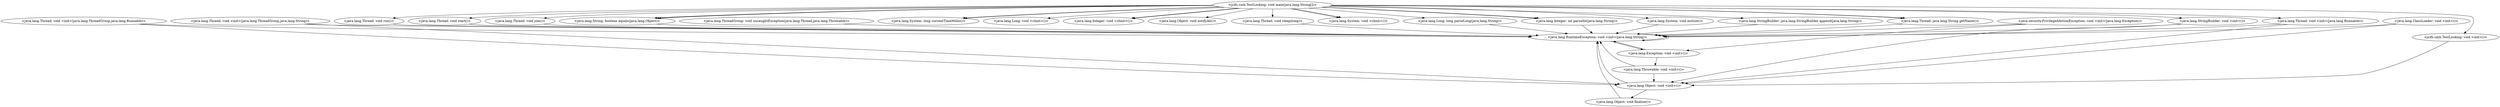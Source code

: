 digraph CallGraph {
"<jcifs.smb.TestLocking: void main(java.lang.String[])>" -> "<java.lang.System: void <clinit>()>";
"<jcifs.smb.TestLocking: void main(java.lang.String[])>" -> "<java.lang.Thread: void sleep(long)>";
"<jcifs.smb.TestLocking: void main(java.lang.String[])>" -> "<java.lang.StringBuilder: void <init>()>";
"<jcifs.smb.TestLocking: void main(java.lang.String[])>" -> "<java.lang.System: long currentTimeMillis()>";
"<jcifs.smb.TestLocking: void main(java.lang.String[])>" -> "<java.lang.Thread: void <init>(java.lang.Runnable)>";
"<jcifs.smb.TestLocking: void main(java.lang.String[])>" -> "<java.lang.Long: long parseLong(java.lang.String)>";
"<jcifs.smb.TestLocking: void main(java.lang.String[])>" -> "<java.lang.Integer: int parseInt(java.lang.String)>";
"<jcifs.smb.TestLocking: void main(java.lang.String[])>" -> "<java.lang.Integer: int parseInt(java.lang.String)>";
"<jcifs.smb.TestLocking: void main(java.lang.String[])>" -> "<java.lang.System: long currentTimeMillis()>";
"<jcifs.smb.TestLocking: void main(java.lang.String[])>" -> "<jcifs.smb.TestLocking: void <init>()>";
"<jcifs.smb.TestLocking: void main(java.lang.String[])>" -> "<java.lang.System: void exit(int)>";
"<jcifs.smb.TestLocking: void main(java.lang.String[])>" -> "<java.lang.Long: void <clinit>()>";
"<jcifs.smb.TestLocking: void main(java.lang.String[])>" -> "<java.lang.Integer: void <clinit>()>";
"<jcifs.smb.TestLocking: void main(java.lang.String[])>" -> "<java.lang.Integer: void <clinit>()>";
"<jcifs.smb.TestLocking: void main(java.lang.String[])>" -> "<java.lang.System: void <clinit>()>";
"<java.lang.ThreadGroup: void uncaughtException(java.lang.Thread,java.lang.Throwable)>" -> "<java.lang.RuntimeException: void <init>(java.lang.String)>";
"<java.lang.ClassLoader: void <init>()>" -> "<java.lang.Object: void <init>()>";
"<java.lang.ClassLoader: void <init>()>" -> "<java.lang.RuntimeException: void <init>(java.lang.String)>";
"<java.security.PrivilegedActionException: void <init>(java.lang.Exception)>" -> "<java.lang.Exception: void <init>()>";
"<java.security.PrivilegedActionException: void <init>(java.lang.Exception)>" -> "<java.lang.RuntimeException: void <init>(java.lang.String)>";
"<java.lang.Thread: void <init>(java.lang.ThreadGroup,java.lang.Runnable)>" -> "<java.lang.Object: void <init>()>";
"<java.lang.Thread: void <init>(java.lang.ThreadGroup,java.lang.Runnable)>" -> "<java.lang.RuntimeException: void <init>(java.lang.String)>";
"<java.lang.Thread: void <init>(java.lang.ThreadGroup,java.lang.String)>" -> "<java.lang.Object: void <init>()>";
"<java.lang.Thread: void <init>(java.lang.ThreadGroup,java.lang.String)>" -> "<java.lang.RuntimeException: void <init>(java.lang.String)>";
"<java.lang.Thread: void sleep(long)>" -> "<java.lang.RuntimeException: void <init>(java.lang.String)>";
"<java.lang.StringBuilder: void <init>()>" -> "<java.lang.Object: void <init>()>";
"<java.lang.StringBuilder: void <init>()>" -> "<java.lang.RuntimeException: void <init>(java.lang.String)>";
"<java.lang.Thread: void <init>(java.lang.Runnable)>" -> "<java.lang.Object: void <init>()>";
"<java.lang.Thread: void <init>(java.lang.Runnable)>" -> "<java.lang.RuntimeException: void <init>(java.lang.String)>";
"<java.lang.Long: long parseLong(java.lang.String)>" -> "<java.lang.RuntimeException: void <init>(java.lang.String)>";
"<java.lang.Integer: int parseInt(java.lang.String)>" -> "<java.lang.RuntimeException: void <init>(java.lang.String)>";
"<jcifs.smb.TestLocking: void <init>()>" -> "<java.lang.Object: void <init>()>";
"<java.lang.System: void exit(int)>" -> "<java.lang.RuntimeException: void <init>(java.lang.String)>";
"<java.lang.RuntimeException: void <init>(java.lang.String)>" -> "<java.lang.Exception: void <init>()>";
"<java.lang.RuntimeException: void <init>(java.lang.String)>" -> "<java.lang.RuntimeException: void <init>(java.lang.String)>";
"<java.lang.Object: void <init>()>" -> "<java.lang.Object: void finalize()>";
"<java.lang.Object: void <init>()>" -> "<java.lang.RuntimeException: void <init>(java.lang.String)>";
"<java.lang.Exception: void <init>()>" -> "<java.lang.Throwable: void <init>()>";
"<java.lang.Exception: void <init>()>" -> "<java.lang.RuntimeException: void <init>(java.lang.String)>";
"<java.lang.Object: void finalize()>" -> "<java.lang.RuntimeException: void <init>(java.lang.String)>";
"<java.lang.Throwable: void <init>()>" -> "<java.lang.Object: void <init>()>";
"<java.lang.Throwable: void <init>()>" -> "<java.lang.RuntimeException: void <init>(java.lang.String)>";
"<jcifs.smb.TestLocking: void main(java.lang.String[])>" -> "<java.lang.StringBuilder: java.lang.StringBuilder append(java.lang.String)>";
"<java.lang.StringBuilder: java.lang.StringBuilder append(java.lang.String)>" -> "<java.lang.RuntimeException: void <init>(java.lang.String)>";
"<jcifs.smb.TestLocking: void main(java.lang.String[])>" -> "<java.lang.Thread: java.lang.String getName()>";
"<jcifs.smb.TestLocking: void main(java.lang.String[])>" -> "<java.lang.Thread: void run()>";
"<jcifs.smb.TestLocking: void main(java.lang.String[])>" -> "<java.lang.Thread: void start()>";
"<jcifs.smb.TestLocking: void main(java.lang.String[])>" -> "<java.lang.Thread: void join()>";
"<jcifs.smb.TestLocking: void main(java.lang.String[])>" -> "<java.lang.Thread: java.lang.String getName()>";
"<java.lang.Thread: java.lang.String getName()>" -> "<java.lang.RuntimeException: void <init>(java.lang.String)>";
"<java.lang.Thread: void run()>" -> "<java.lang.RuntimeException: void <init>(java.lang.String)>";
"<java.lang.Thread: void start()>" -> "<java.lang.RuntimeException: void <init>(java.lang.String)>";
"<java.lang.Thread: void join()>" -> "<java.lang.RuntimeException: void <init>(java.lang.String)>";
"<jcifs.smb.TestLocking: void main(java.lang.String[])>" -> "<java.lang.Object: void notifyAll()>";
"<jcifs.smb.TestLocking: void main(java.lang.String[])>" -> "<java.lang.String: boolean equals(java.lang.Object)>";
"<jcifs.smb.TestLocking: void main(java.lang.String[])>" -> "<java.lang.String: boolean equals(java.lang.Object)>";
"<jcifs.smb.TestLocking: void main(java.lang.String[])>" -> "<java.lang.String: boolean equals(java.lang.Object)>";
"<java.lang.String: boolean equals(java.lang.Object)>" -> "<java.lang.RuntimeException: void <init>(java.lang.String)>";
}
